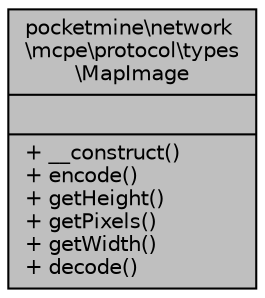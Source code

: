 digraph "pocketmine\network\mcpe\protocol\types\MapImage"
{
 // INTERACTIVE_SVG=YES
 // LATEX_PDF_SIZE
  edge [fontname="Helvetica",fontsize="10",labelfontname="Helvetica",labelfontsize="10"];
  node [fontname="Helvetica",fontsize="10",shape=record];
  Node1 [label="{pocketmine\\network\l\\mcpe\\protocol\\types\l\\MapImage\n||+ __construct()\l+ encode()\l+ getHeight()\l+ getPixels()\l+ getWidth()\l+ decode()\l}",height=0.2,width=0.4,color="black", fillcolor="grey75", style="filled", fontcolor="black",tooltip=" "];
}
